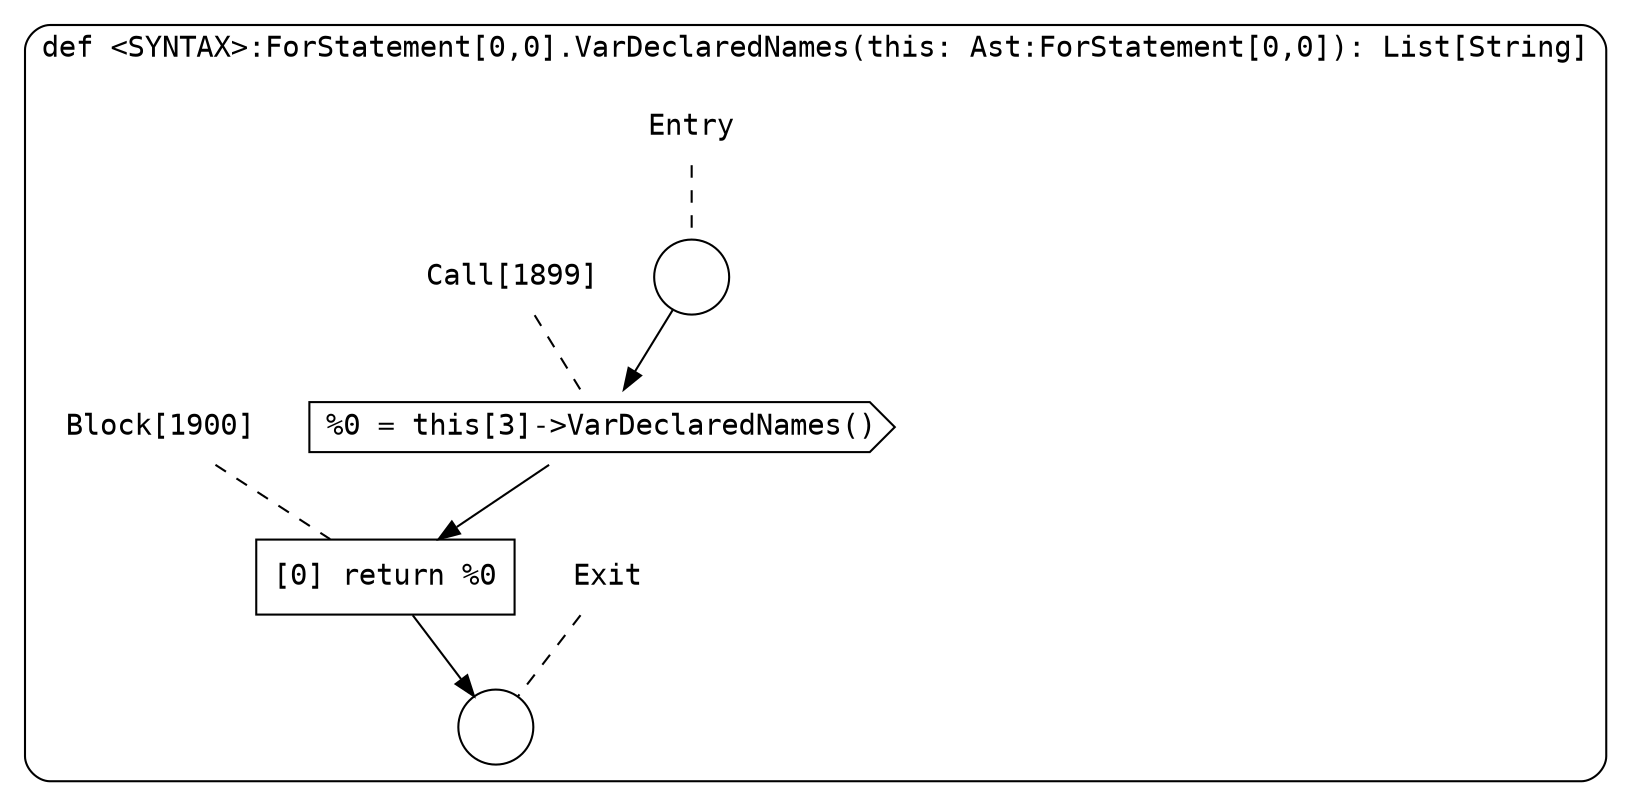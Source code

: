 digraph {
  graph [fontname = "Consolas"]
  node [fontname = "Consolas"]
  edge [fontname = "Consolas"]
  subgraph cluster334 {
    label = "def <SYNTAX>:ForStatement[0,0].VarDeclaredNames(this: Ast:ForStatement[0,0]): List[String]"
    style = rounded
    cluster334_entry_name [shape=none, label=<<font color="black">Entry</font>>]
    cluster334_entry_name -> cluster334_entry [arrowhead=none, color="black", style=dashed]
    cluster334_entry [shape=circle label=" " color="black" fillcolor="white" style=filled]
    cluster334_entry -> node1899 [color="black"]
    cluster334_exit_name [shape=none, label=<<font color="black">Exit</font>>]
    cluster334_exit_name -> cluster334_exit [arrowhead=none, color="black", style=dashed]
    cluster334_exit [shape=circle label=" " color="black" fillcolor="white" style=filled]
    node1899_name [shape=none, label=<<font color="black">Call[1899]</font>>]
    node1899_name -> node1899 [arrowhead=none, color="black", style=dashed]
    node1899 [shape=cds, label=<<font color="black">%0 = this[3]-&gt;VarDeclaredNames()</font>> color="black" fillcolor="white", style=filled]
    node1899 -> node1900 [color="black"]
    node1900_name [shape=none, label=<<font color="black">Block[1900]</font>>]
    node1900_name -> node1900 [arrowhead=none, color="black", style=dashed]
    node1900 [shape=box, label=<<font color="black">[0] return %0<BR ALIGN="LEFT"/></font>> color="black" fillcolor="white", style=filled]
    node1900 -> cluster334_exit [color="black"]
  }
}